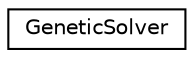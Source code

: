 digraph "Representación gráfica de la clase"
{
 // LATEX_PDF_SIZE
  edge [fontname="Helvetica",fontsize="10",labelfontname="Helvetica",labelfontsize="10"];
  node [fontname="Helvetica",fontsize="10",shape=record];
  rankdir="LR";
  Node0 [label="GeneticSolver",height=0.2,width=0.4,color="black", fillcolor="white", style="filled",URL="$classGeneticSolver.html",tooltip=" "];
}
